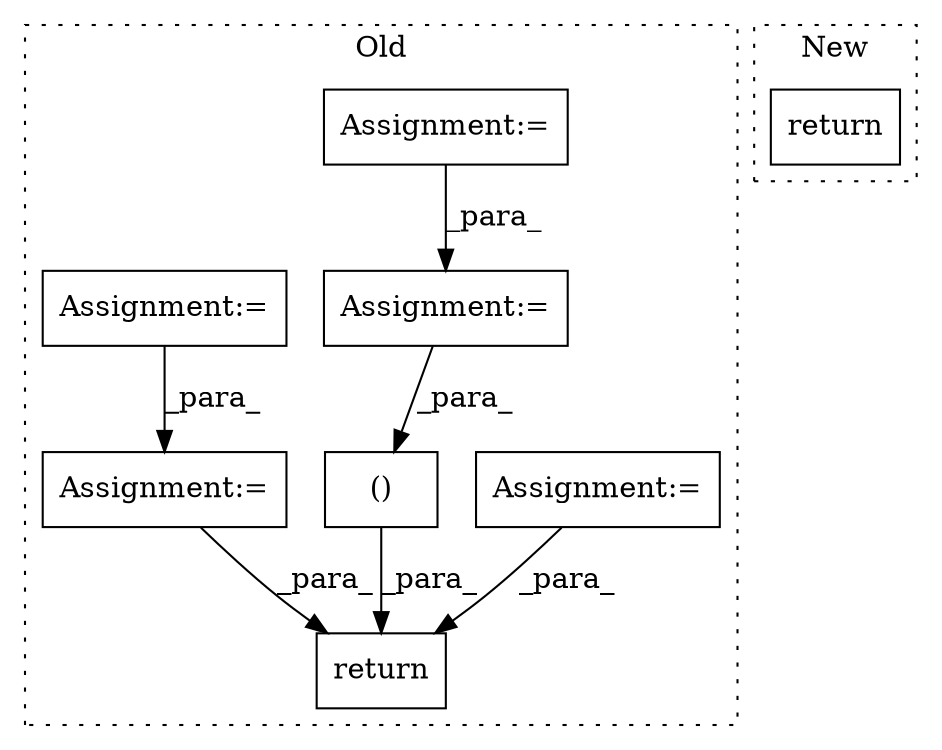 digraph G {
subgraph cluster0 {
1 [label="return" a="41" s="105463" l="7" shape="box"];
3 [label="Assignment:=" a="7" s="104763" l="4" shape="box"];
4 [label="Assignment:=" a="7" s="104828" l="7" shape="box"];
5 [label="Assignment:=" a="7" s="105030" l="1" shape="box"];
6 [label="Assignment:=" a="7" s="104866" l="7" shape="box"];
7 [label="Assignment:=" a="7" s="105060" l="1" shape="box"];
8 [label="()" a="106" s="105177" l="21" shape="box"];
label = "Old";
style="dotted";
}
subgraph cluster1 {
2 [label="return" a="41" s="84579" l="7" shape="box"];
label = "New";
style="dotted";
}
3 -> 1 [label="_para_"];
4 -> 5 [label="_para_"];
5 -> 8 [label="_para_"];
6 -> 7 [label="_para_"];
7 -> 1 [label="_para_"];
8 -> 1 [label="_para_"];
}